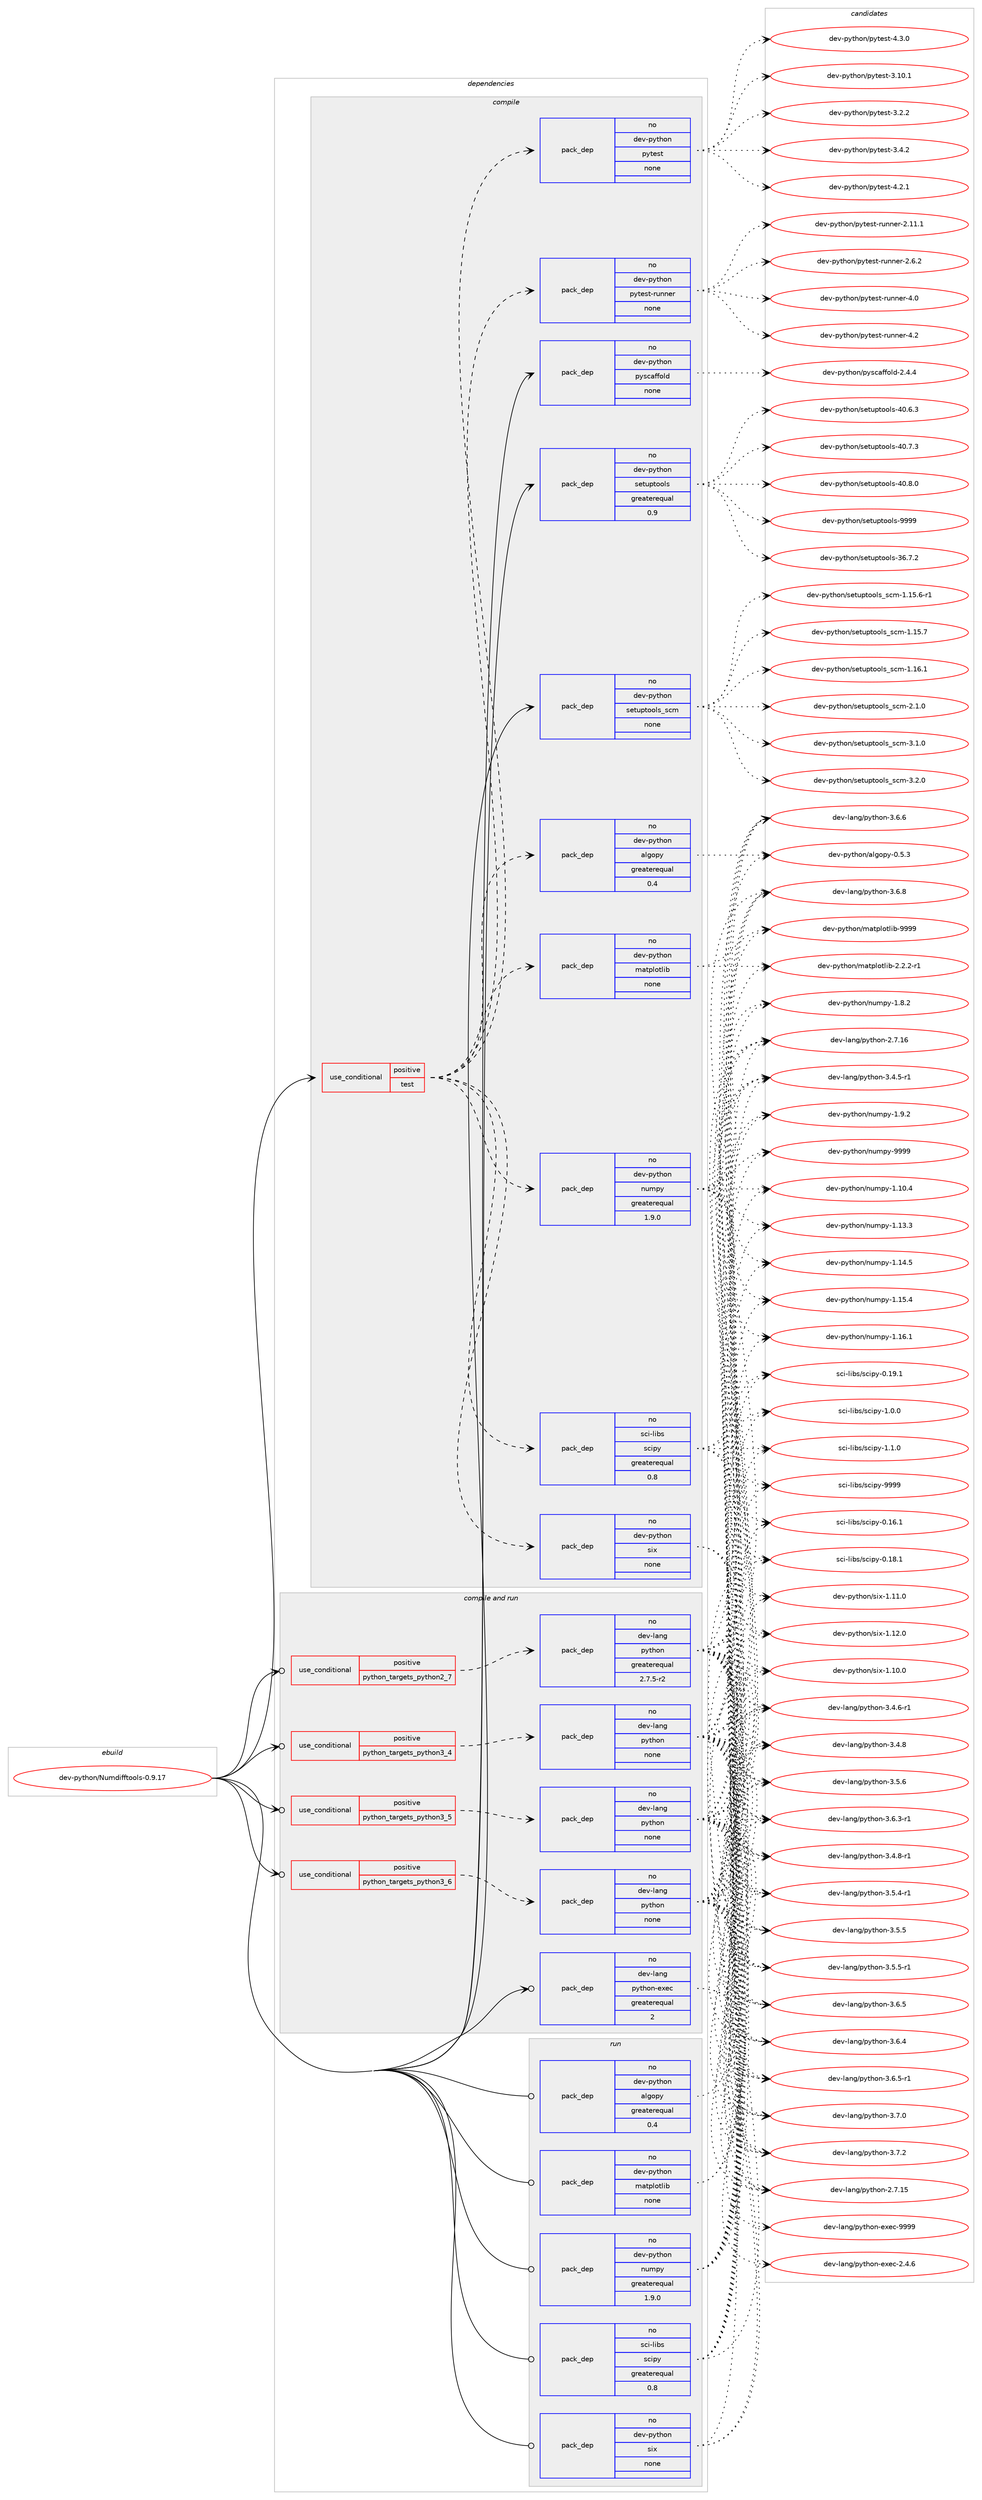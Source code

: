 digraph prolog {

# *************
# Graph options
# *************

newrank=true;
concentrate=true;
compound=true;
graph [rankdir=LR,fontname=Helvetica,fontsize=10,ranksep=1.5];#, ranksep=2.5, nodesep=0.2];
edge  [arrowhead=vee];
node  [fontname=Helvetica,fontsize=10];

# **********
# The ebuild
# **********

subgraph cluster_leftcol {
color=gray;
rank=same;
label=<<i>ebuild</i>>;
id [label="dev-python/Numdifftools-0.9.17", color=red, width=4, href="../dev-python/Numdifftools-0.9.17.svg"];
}

# ****************
# The dependencies
# ****************

subgraph cluster_midcol {
color=gray;
label=<<i>dependencies</i>>;
subgraph cluster_compile {
fillcolor="#eeeeee";
style=filled;
label=<<i>compile</i>>;
subgraph cond370351 {
dependency1396986 [label=<<TABLE BORDER="0" CELLBORDER="1" CELLSPACING="0" CELLPADDING="4"><TR><TD ROWSPAN="3" CELLPADDING="10">use_conditional</TD></TR><TR><TD>positive</TD></TR><TR><TD>test</TD></TR></TABLE>>, shape=none, color=red];
subgraph pack1003411 {
dependency1396987 [label=<<TABLE BORDER="0" CELLBORDER="1" CELLSPACING="0" CELLPADDING="4" WIDTH="220"><TR><TD ROWSPAN="6" CELLPADDING="30">pack_dep</TD></TR><TR><TD WIDTH="110">no</TD></TR><TR><TD>dev-python</TD></TR><TR><TD>algopy</TD></TR><TR><TD>greaterequal</TD></TR><TR><TD>0.4</TD></TR></TABLE>>, shape=none, color=blue];
}
dependency1396986:e -> dependency1396987:w [weight=20,style="dashed",arrowhead="vee"];
subgraph pack1003412 {
dependency1396988 [label=<<TABLE BORDER="0" CELLBORDER="1" CELLSPACING="0" CELLPADDING="4" WIDTH="220"><TR><TD ROWSPAN="6" CELLPADDING="30">pack_dep</TD></TR><TR><TD WIDTH="110">no</TD></TR><TR><TD>dev-python</TD></TR><TR><TD>matplotlib</TD></TR><TR><TD>none</TD></TR><TR><TD></TD></TR></TABLE>>, shape=none, color=blue];
}
dependency1396986:e -> dependency1396988:w [weight=20,style="dashed",arrowhead="vee"];
subgraph pack1003413 {
dependency1396989 [label=<<TABLE BORDER="0" CELLBORDER="1" CELLSPACING="0" CELLPADDING="4" WIDTH="220"><TR><TD ROWSPAN="6" CELLPADDING="30">pack_dep</TD></TR><TR><TD WIDTH="110">no</TD></TR><TR><TD>dev-python</TD></TR><TR><TD>numpy</TD></TR><TR><TD>greaterequal</TD></TR><TR><TD>1.9.0</TD></TR></TABLE>>, shape=none, color=blue];
}
dependency1396986:e -> dependency1396989:w [weight=20,style="dashed",arrowhead="vee"];
subgraph pack1003414 {
dependency1396990 [label=<<TABLE BORDER="0" CELLBORDER="1" CELLSPACING="0" CELLPADDING="4" WIDTH="220"><TR><TD ROWSPAN="6" CELLPADDING="30">pack_dep</TD></TR><TR><TD WIDTH="110">no</TD></TR><TR><TD>dev-python</TD></TR><TR><TD>six</TD></TR><TR><TD>none</TD></TR><TR><TD></TD></TR></TABLE>>, shape=none, color=blue];
}
dependency1396986:e -> dependency1396990:w [weight=20,style="dashed",arrowhead="vee"];
subgraph pack1003415 {
dependency1396991 [label=<<TABLE BORDER="0" CELLBORDER="1" CELLSPACING="0" CELLPADDING="4" WIDTH="220"><TR><TD ROWSPAN="6" CELLPADDING="30">pack_dep</TD></TR><TR><TD WIDTH="110">no</TD></TR><TR><TD>sci-libs</TD></TR><TR><TD>scipy</TD></TR><TR><TD>greaterequal</TD></TR><TR><TD>0.8</TD></TR></TABLE>>, shape=none, color=blue];
}
dependency1396986:e -> dependency1396991:w [weight=20,style="dashed",arrowhead="vee"];
subgraph pack1003416 {
dependency1396992 [label=<<TABLE BORDER="0" CELLBORDER="1" CELLSPACING="0" CELLPADDING="4" WIDTH="220"><TR><TD ROWSPAN="6" CELLPADDING="30">pack_dep</TD></TR><TR><TD WIDTH="110">no</TD></TR><TR><TD>dev-python</TD></TR><TR><TD>pytest</TD></TR><TR><TD>none</TD></TR><TR><TD></TD></TR></TABLE>>, shape=none, color=blue];
}
dependency1396986:e -> dependency1396992:w [weight=20,style="dashed",arrowhead="vee"];
subgraph pack1003417 {
dependency1396993 [label=<<TABLE BORDER="0" CELLBORDER="1" CELLSPACING="0" CELLPADDING="4" WIDTH="220"><TR><TD ROWSPAN="6" CELLPADDING="30">pack_dep</TD></TR><TR><TD WIDTH="110">no</TD></TR><TR><TD>dev-python</TD></TR><TR><TD>pytest-runner</TD></TR><TR><TD>none</TD></TR><TR><TD></TD></TR></TABLE>>, shape=none, color=blue];
}
dependency1396986:e -> dependency1396993:w [weight=20,style="dashed",arrowhead="vee"];
}
id:e -> dependency1396986:w [weight=20,style="solid",arrowhead="vee"];
subgraph pack1003418 {
dependency1396994 [label=<<TABLE BORDER="0" CELLBORDER="1" CELLSPACING="0" CELLPADDING="4" WIDTH="220"><TR><TD ROWSPAN="6" CELLPADDING="30">pack_dep</TD></TR><TR><TD WIDTH="110">no</TD></TR><TR><TD>dev-python</TD></TR><TR><TD>pyscaffold</TD></TR><TR><TD>none</TD></TR><TR><TD></TD></TR></TABLE>>, shape=none, color=blue];
}
id:e -> dependency1396994:w [weight=20,style="solid",arrowhead="vee"];
subgraph pack1003419 {
dependency1396995 [label=<<TABLE BORDER="0" CELLBORDER="1" CELLSPACING="0" CELLPADDING="4" WIDTH="220"><TR><TD ROWSPAN="6" CELLPADDING="30">pack_dep</TD></TR><TR><TD WIDTH="110">no</TD></TR><TR><TD>dev-python</TD></TR><TR><TD>setuptools</TD></TR><TR><TD>greaterequal</TD></TR><TR><TD>0.9</TD></TR></TABLE>>, shape=none, color=blue];
}
id:e -> dependency1396995:w [weight=20,style="solid",arrowhead="vee"];
subgraph pack1003420 {
dependency1396996 [label=<<TABLE BORDER="0" CELLBORDER="1" CELLSPACING="0" CELLPADDING="4" WIDTH="220"><TR><TD ROWSPAN="6" CELLPADDING="30">pack_dep</TD></TR><TR><TD WIDTH="110">no</TD></TR><TR><TD>dev-python</TD></TR><TR><TD>setuptools_scm</TD></TR><TR><TD>none</TD></TR><TR><TD></TD></TR></TABLE>>, shape=none, color=blue];
}
id:e -> dependency1396996:w [weight=20,style="solid",arrowhead="vee"];
}
subgraph cluster_compileandrun {
fillcolor="#eeeeee";
style=filled;
label=<<i>compile and run</i>>;
subgraph cond370352 {
dependency1396997 [label=<<TABLE BORDER="0" CELLBORDER="1" CELLSPACING="0" CELLPADDING="4"><TR><TD ROWSPAN="3" CELLPADDING="10">use_conditional</TD></TR><TR><TD>positive</TD></TR><TR><TD>python_targets_python2_7</TD></TR></TABLE>>, shape=none, color=red];
subgraph pack1003421 {
dependency1396998 [label=<<TABLE BORDER="0" CELLBORDER="1" CELLSPACING="0" CELLPADDING="4" WIDTH="220"><TR><TD ROWSPAN="6" CELLPADDING="30">pack_dep</TD></TR><TR><TD WIDTH="110">no</TD></TR><TR><TD>dev-lang</TD></TR><TR><TD>python</TD></TR><TR><TD>greaterequal</TD></TR><TR><TD>2.7.5-r2</TD></TR></TABLE>>, shape=none, color=blue];
}
dependency1396997:e -> dependency1396998:w [weight=20,style="dashed",arrowhead="vee"];
}
id:e -> dependency1396997:w [weight=20,style="solid",arrowhead="odotvee"];
subgraph cond370353 {
dependency1396999 [label=<<TABLE BORDER="0" CELLBORDER="1" CELLSPACING="0" CELLPADDING="4"><TR><TD ROWSPAN="3" CELLPADDING="10">use_conditional</TD></TR><TR><TD>positive</TD></TR><TR><TD>python_targets_python3_4</TD></TR></TABLE>>, shape=none, color=red];
subgraph pack1003422 {
dependency1397000 [label=<<TABLE BORDER="0" CELLBORDER="1" CELLSPACING="0" CELLPADDING="4" WIDTH="220"><TR><TD ROWSPAN="6" CELLPADDING="30">pack_dep</TD></TR><TR><TD WIDTH="110">no</TD></TR><TR><TD>dev-lang</TD></TR><TR><TD>python</TD></TR><TR><TD>none</TD></TR><TR><TD></TD></TR></TABLE>>, shape=none, color=blue];
}
dependency1396999:e -> dependency1397000:w [weight=20,style="dashed",arrowhead="vee"];
}
id:e -> dependency1396999:w [weight=20,style="solid",arrowhead="odotvee"];
subgraph cond370354 {
dependency1397001 [label=<<TABLE BORDER="0" CELLBORDER="1" CELLSPACING="0" CELLPADDING="4"><TR><TD ROWSPAN="3" CELLPADDING="10">use_conditional</TD></TR><TR><TD>positive</TD></TR><TR><TD>python_targets_python3_5</TD></TR></TABLE>>, shape=none, color=red];
subgraph pack1003423 {
dependency1397002 [label=<<TABLE BORDER="0" CELLBORDER="1" CELLSPACING="0" CELLPADDING="4" WIDTH="220"><TR><TD ROWSPAN="6" CELLPADDING="30">pack_dep</TD></TR><TR><TD WIDTH="110">no</TD></TR><TR><TD>dev-lang</TD></TR><TR><TD>python</TD></TR><TR><TD>none</TD></TR><TR><TD></TD></TR></TABLE>>, shape=none, color=blue];
}
dependency1397001:e -> dependency1397002:w [weight=20,style="dashed",arrowhead="vee"];
}
id:e -> dependency1397001:w [weight=20,style="solid",arrowhead="odotvee"];
subgraph cond370355 {
dependency1397003 [label=<<TABLE BORDER="0" CELLBORDER="1" CELLSPACING="0" CELLPADDING="4"><TR><TD ROWSPAN="3" CELLPADDING="10">use_conditional</TD></TR><TR><TD>positive</TD></TR><TR><TD>python_targets_python3_6</TD></TR></TABLE>>, shape=none, color=red];
subgraph pack1003424 {
dependency1397004 [label=<<TABLE BORDER="0" CELLBORDER="1" CELLSPACING="0" CELLPADDING="4" WIDTH="220"><TR><TD ROWSPAN="6" CELLPADDING="30">pack_dep</TD></TR><TR><TD WIDTH="110">no</TD></TR><TR><TD>dev-lang</TD></TR><TR><TD>python</TD></TR><TR><TD>none</TD></TR><TR><TD></TD></TR></TABLE>>, shape=none, color=blue];
}
dependency1397003:e -> dependency1397004:w [weight=20,style="dashed",arrowhead="vee"];
}
id:e -> dependency1397003:w [weight=20,style="solid",arrowhead="odotvee"];
subgraph pack1003425 {
dependency1397005 [label=<<TABLE BORDER="0" CELLBORDER="1" CELLSPACING="0" CELLPADDING="4" WIDTH="220"><TR><TD ROWSPAN="6" CELLPADDING="30">pack_dep</TD></TR><TR><TD WIDTH="110">no</TD></TR><TR><TD>dev-lang</TD></TR><TR><TD>python-exec</TD></TR><TR><TD>greaterequal</TD></TR><TR><TD>2</TD></TR></TABLE>>, shape=none, color=blue];
}
id:e -> dependency1397005:w [weight=20,style="solid",arrowhead="odotvee"];
}
subgraph cluster_run {
fillcolor="#eeeeee";
style=filled;
label=<<i>run</i>>;
subgraph pack1003426 {
dependency1397006 [label=<<TABLE BORDER="0" CELLBORDER="1" CELLSPACING="0" CELLPADDING="4" WIDTH="220"><TR><TD ROWSPAN="6" CELLPADDING="30">pack_dep</TD></TR><TR><TD WIDTH="110">no</TD></TR><TR><TD>dev-python</TD></TR><TR><TD>algopy</TD></TR><TR><TD>greaterequal</TD></TR><TR><TD>0.4</TD></TR></TABLE>>, shape=none, color=blue];
}
id:e -> dependency1397006:w [weight=20,style="solid",arrowhead="odot"];
subgraph pack1003427 {
dependency1397007 [label=<<TABLE BORDER="0" CELLBORDER="1" CELLSPACING="0" CELLPADDING="4" WIDTH="220"><TR><TD ROWSPAN="6" CELLPADDING="30">pack_dep</TD></TR><TR><TD WIDTH="110">no</TD></TR><TR><TD>dev-python</TD></TR><TR><TD>matplotlib</TD></TR><TR><TD>none</TD></TR><TR><TD></TD></TR></TABLE>>, shape=none, color=blue];
}
id:e -> dependency1397007:w [weight=20,style="solid",arrowhead="odot"];
subgraph pack1003428 {
dependency1397008 [label=<<TABLE BORDER="0" CELLBORDER="1" CELLSPACING="0" CELLPADDING="4" WIDTH="220"><TR><TD ROWSPAN="6" CELLPADDING="30">pack_dep</TD></TR><TR><TD WIDTH="110">no</TD></TR><TR><TD>dev-python</TD></TR><TR><TD>numpy</TD></TR><TR><TD>greaterequal</TD></TR><TR><TD>1.9.0</TD></TR></TABLE>>, shape=none, color=blue];
}
id:e -> dependency1397008:w [weight=20,style="solid",arrowhead="odot"];
subgraph pack1003429 {
dependency1397009 [label=<<TABLE BORDER="0" CELLBORDER="1" CELLSPACING="0" CELLPADDING="4" WIDTH="220"><TR><TD ROWSPAN="6" CELLPADDING="30">pack_dep</TD></TR><TR><TD WIDTH="110">no</TD></TR><TR><TD>dev-python</TD></TR><TR><TD>six</TD></TR><TR><TD>none</TD></TR><TR><TD></TD></TR></TABLE>>, shape=none, color=blue];
}
id:e -> dependency1397009:w [weight=20,style="solid",arrowhead="odot"];
subgraph pack1003430 {
dependency1397010 [label=<<TABLE BORDER="0" CELLBORDER="1" CELLSPACING="0" CELLPADDING="4" WIDTH="220"><TR><TD ROWSPAN="6" CELLPADDING="30">pack_dep</TD></TR><TR><TD WIDTH="110">no</TD></TR><TR><TD>sci-libs</TD></TR><TR><TD>scipy</TD></TR><TR><TD>greaterequal</TD></TR><TR><TD>0.8</TD></TR></TABLE>>, shape=none, color=blue];
}
id:e -> dependency1397010:w [weight=20,style="solid",arrowhead="odot"];
}
}

# **************
# The candidates
# **************

subgraph cluster_choices {
rank=same;
color=gray;
label=<<i>candidates</i>>;

subgraph choice1003411 {
color=black;
nodesep=1;
choice100101118451121211161041111104797108103111112121454846534651 [label="dev-python/algopy-0.5.3", color=red, width=4,href="../dev-python/algopy-0.5.3.svg"];
dependency1396987:e -> choice100101118451121211161041111104797108103111112121454846534651:w [style=dotted,weight="100"];
}
subgraph choice1003412 {
color=black;
nodesep=1;
choice100101118451121211161041111104710997116112108111116108105984550465046504511449 [label="dev-python/matplotlib-2.2.2-r1", color=red, width=4,href="../dev-python/matplotlib-2.2.2-r1.svg"];
choice100101118451121211161041111104710997116112108111116108105984557575757 [label="dev-python/matplotlib-9999", color=red, width=4,href="../dev-python/matplotlib-9999.svg"];
dependency1396988:e -> choice100101118451121211161041111104710997116112108111116108105984550465046504511449:w [style=dotted,weight="100"];
dependency1396988:e -> choice100101118451121211161041111104710997116112108111116108105984557575757:w [style=dotted,weight="100"];
}
subgraph choice1003413 {
color=black;
nodesep=1;
choice100101118451121211161041111104711011710911212145494649484652 [label="dev-python/numpy-1.10.4", color=red, width=4,href="../dev-python/numpy-1.10.4.svg"];
choice100101118451121211161041111104711011710911212145494649514651 [label="dev-python/numpy-1.13.3", color=red, width=4,href="../dev-python/numpy-1.13.3.svg"];
choice100101118451121211161041111104711011710911212145494649524653 [label="dev-python/numpy-1.14.5", color=red, width=4,href="../dev-python/numpy-1.14.5.svg"];
choice100101118451121211161041111104711011710911212145494649534652 [label="dev-python/numpy-1.15.4", color=red, width=4,href="../dev-python/numpy-1.15.4.svg"];
choice100101118451121211161041111104711011710911212145494649544649 [label="dev-python/numpy-1.16.1", color=red, width=4,href="../dev-python/numpy-1.16.1.svg"];
choice1001011184511212111610411111047110117109112121454946564650 [label="dev-python/numpy-1.8.2", color=red, width=4,href="../dev-python/numpy-1.8.2.svg"];
choice1001011184511212111610411111047110117109112121454946574650 [label="dev-python/numpy-1.9.2", color=red, width=4,href="../dev-python/numpy-1.9.2.svg"];
choice10010111845112121116104111110471101171091121214557575757 [label="dev-python/numpy-9999", color=red, width=4,href="../dev-python/numpy-9999.svg"];
dependency1396989:e -> choice100101118451121211161041111104711011710911212145494649484652:w [style=dotted,weight="100"];
dependency1396989:e -> choice100101118451121211161041111104711011710911212145494649514651:w [style=dotted,weight="100"];
dependency1396989:e -> choice100101118451121211161041111104711011710911212145494649524653:w [style=dotted,weight="100"];
dependency1396989:e -> choice100101118451121211161041111104711011710911212145494649534652:w [style=dotted,weight="100"];
dependency1396989:e -> choice100101118451121211161041111104711011710911212145494649544649:w [style=dotted,weight="100"];
dependency1396989:e -> choice1001011184511212111610411111047110117109112121454946564650:w [style=dotted,weight="100"];
dependency1396989:e -> choice1001011184511212111610411111047110117109112121454946574650:w [style=dotted,weight="100"];
dependency1396989:e -> choice10010111845112121116104111110471101171091121214557575757:w [style=dotted,weight="100"];
}
subgraph choice1003414 {
color=black;
nodesep=1;
choice100101118451121211161041111104711510512045494649484648 [label="dev-python/six-1.10.0", color=red, width=4,href="../dev-python/six-1.10.0.svg"];
choice100101118451121211161041111104711510512045494649494648 [label="dev-python/six-1.11.0", color=red, width=4,href="../dev-python/six-1.11.0.svg"];
choice100101118451121211161041111104711510512045494649504648 [label="dev-python/six-1.12.0", color=red, width=4,href="../dev-python/six-1.12.0.svg"];
dependency1396990:e -> choice100101118451121211161041111104711510512045494649484648:w [style=dotted,weight="100"];
dependency1396990:e -> choice100101118451121211161041111104711510512045494649494648:w [style=dotted,weight="100"];
dependency1396990:e -> choice100101118451121211161041111104711510512045494649504648:w [style=dotted,weight="100"];
}
subgraph choice1003415 {
color=black;
nodesep=1;
choice115991054510810598115471159910511212145484649544649 [label="sci-libs/scipy-0.16.1", color=red, width=4,href="../sci-libs/scipy-0.16.1.svg"];
choice115991054510810598115471159910511212145484649564649 [label="sci-libs/scipy-0.18.1", color=red, width=4,href="../sci-libs/scipy-0.18.1.svg"];
choice115991054510810598115471159910511212145484649574649 [label="sci-libs/scipy-0.19.1", color=red, width=4,href="../sci-libs/scipy-0.19.1.svg"];
choice1159910545108105981154711599105112121454946484648 [label="sci-libs/scipy-1.0.0", color=red, width=4,href="../sci-libs/scipy-1.0.0.svg"];
choice1159910545108105981154711599105112121454946494648 [label="sci-libs/scipy-1.1.0", color=red, width=4,href="../sci-libs/scipy-1.1.0.svg"];
choice11599105451081059811547115991051121214557575757 [label="sci-libs/scipy-9999", color=red, width=4,href="../sci-libs/scipy-9999.svg"];
dependency1396991:e -> choice115991054510810598115471159910511212145484649544649:w [style=dotted,weight="100"];
dependency1396991:e -> choice115991054510810598115471159910511212145484649564649:w [style=dotted,weight="100"];
dependency1396991:e -> choice115991054510810598115471159910511212145484649574649:w [style=dotted,weight="100"];
dependency1396991:e -> choice1159910545108105981154711599105112121454946484648:w [style=dotted,weight="100"];
dependency1396991:e -> choice1159910545108105981154711599105112121454946494648:w [style=dotted,weight="100"];
dependency1396991:e -> choice11599105451081059811547115991051121214557575757:w [style=dotted,weight="100"];
}
subgraph choice1003416 {
color=black;
nodesep=1;
choice100101118451121211161041111104711212111610111511645514649484649 [label="dev-python/pytest-3.10.1", color=red, width=4,href="../dev-python/pytest-3.10.1.svg"];
choice1001011184511212111610411111047112121116101115116455146504650 [label="dev-python/pytest-3.2.2", color=red, width=4,href="../dev-python/pytest-3.2.2.svg"];
choice1001011184511212111610411111047112121116101115116455146524650 [label="dev-python/pytest-3.4.2", color=red, width=4,href="../dev-python/pytest-3.4.2.svg"];
choice1001011184511212111610411111047112121116101115116455246504649 [label="dev-python/pytest-4.2.1", color=red, width=4,href="../dev-python/pytest-4.2.1.svg"];
choice1001011184511212111610411111047112121116101115116455246514648 [label="dev-python/pytest-4.3.0", color=red, width=4,href="../dev-python/pytest-4.3.0.svg"];
dependency1396992:e -> choice100101118451121211161041111104711212111610111511645514649484649:w [style=dotted,weight="100"];
dependency1396992:e -> choice1001011184511212111610411111047112121116101115116455146504650:w [style=dotted,weight="100"];
dependency1396992:e -> choice1001011184511212111610411111047112121116101115116455146524650:w [style=dotted,weight="100"];
dependency1396992:e -> choice1001011184511212111610411111047112121116101115116455246504649:w [style=dotted,weight="100"];
dependency1396992:e -> choice1001011184511212111610411111047112121116101115116455246514648:w [style=dotted,weight="100"];
}
subgraph choice1003417 {
color=black;
nodesep=1;
choice10010111845112121116104111110471121211161011151164511411711011010111445504649494649 [label="dev-python/pytest-runner-2.11.1", color=red, width=4,href="../dev-python/pytest-runner-2.11.1.svg"];
choice100101118451121211161041111104711212111610111511645114117110110101114455046544650 [label="dev-python/pytest-runner-2.6.2", color=red, width=4,href="../dev-python/pytest-runner-2.6.2.svg"];
choice10010111845112121116104111110471121211161011151164511411711011010111445524648 [label="dev-python/pytest-runner-4.0", color=red, width=4,href="../dev-python/pytest-runner-4.0.svg"];
choice10010111845112121116104111110471121211161011151164511411711011010111445524650 [label="dev-python/pytest-runner-4.2", color=red, width=4,href="../dev-python/pytest-runner-4.2.svg"];
dependency1396993:e -> choice10010111845112121116104111110471121211161011151164511411711011010111445504649494649:w [style=dotted,weight="100"];
dependency1396993:e -> choice100101118451121211161041111104711212111610111511645114117110110101114455046544650:w [style=dotted,weight="100"];
dependency1396993:e -> choice10010111845112121116104111110471121211161011151164511411711011010111445524648:w [style=dotted,weight="100"];
dependency1396993:e -> choice10010111845112121116104111110471121211161011151164511411711011010111445524650:w [style=dotted,weight="100"];
}
subgraph choice1003418 {
color=black;
nodesep=1;
choice10010111845112121116104111110471121211159997102102111108100455046524652 [label="dev-python/pyscaffold-2.4.4", color=red, width=4,href="../dev-python/pyscaffold-2.4.4.svg"];
dependency1396994:e -> choice10010111845112121116104111110471121211159997102102111108100455046524652:w [style=dotted,weight="100"];
}
subgraph choice1003419 {
color=black;
nodesep=1;
choice100101118451121211161041111104711510111611711211611111110811545515446554650 [label="dev-python/setuptools-36.7.2", color=red, width=4,href="../dev-python/setuptools-36.7.2.svg"];
choice100101118451121211161041111104711510111611711211611111110811545524846544651 [label="dev-python/setuptools-40.6.3", color=red, width=4,href="../dev-python/setuptools-40.6.3.svg"];
choice100101118451121211161041111104711510111611711211611111110811545524846554651 [label="dev-python/setuptools-40.7.3", color=red, width=4,href="../dev-python/setuptools-40.7.3.svg"];
choice100101118451121211161041111104711510111611711211611111110811545524846564648 [label="dev-python/setuptools-40.8.0", color=red, width=4,href="../dev-python/setuptools-40.8.0.svg"];
choice10010111845112121116104111110471151011161171121161111111081154557575757 [label="dev-python/setuptools-9999", color=red, width=4,href="../dev-python/setuptools-9999.svg"];
dependency1396995:e -> choice100101118451121211161041111104711510111611711211611111110811545515446554650:w [style=dotted,weight="100"];
dependency1396995:e -> choice100101118451121211161041111104711510111611711211611111110811545524846544651:w [style=dotted,weight="100"];
dependency1396995:e -> choice100101118451121211161041111104711510111611711211611111110811545524846554651:w [style=dotted,weight="100"];
dependency1396995:e -> choice100101118451121211161041111104711510111611711211611111110811545524846564648:w [style=dotted,weight="100"];
dependency1396995:e -> choice10010111845112121116104111110471151011161171121161111111081154557575757:w [style=dotted,weight="100"];
}
subgraph choice1003420 {
color=black;
nodesep=1;
choice10010111845112121116104111110471151011161171121161111111081159511599109454946495346544511449 [label="dev-python/setuptools_scm-1.15.6-r1", color=red, width=4,href="../dev-python/setuptools_scm-1.15.6-r1.svg"];
choice1001011184511212111610411111047115101116117112116111111108115951159910945494649534655 [label="dev-python/setuptools_scm-1.15.7", color=red, width=4,href="../dev-python/setuptools_scm-1.15.7.svg"];
choice1001011184511212111610411111047115101116117112116111111108115951159910945494649544649 [label="dev-python/setuptools_scm-1.16.1", color=red, width=4,href="../dev-python/setuptools_scm-1.16.1.svg"];
choice10010111845112121116104111110471151011161171121161111111081159511599109455046494648 [label="dev-python/setuptools_scm-2.1.0", color=red, width=4,href="../dev-python/setuptools_scm-2.1.0.svg"];
choice10010111845112121116104111110471151011161171121161111111081159511599109455146494648 [label="dev-python/setuptools_scm-3.1.0", color=red, width=4,href="../dev-python/setuptools_scm-3.1.0.svg"];
choice10010111845112121116104111110471151011161171121161111111081159511599109455146504648 [label="dev-python/setuptools_scm-3.2.0", color=red, width=4,href="../dev-python/setuptools_scm-3.2.0.svg"];
dependency1396996:e -> choice10010111845112121116104111110471151011161171121161111111081159511599109454946495346544511449:w [style=dotted,weight="100"];
dependency1396996:e -> choice1001011184511212111610411111047115101116117112116111111108115951159910945494649534655:w [style=dotted,weight="100"];
dependency1396996:e -> choice1001011184511212111610411111047115101116117112116111111108115951159910945494649544649:w [style=dotted,weight="100"];
dependency1396996:e -> choice10010111845112121116104111110471151011161171121161111111081159511599109455046494648:w [style=dotted,weight="100"];
dependency1396996:e -> choice10010111845112121116104111110471151011161171121161111111081159511599109455146494648:w [style=dotted,weight="100"];
dependency1396996:e -> choice10010111845112121116104111110471151011161171121161111111081159511599109455146504648:w [style=dotted,weight="100"];
}
subgraph choice1003421 {
color=black;
nodesep=1;
choice10010111845108971101034711212111610411111045504655464953 [label="dev-lang/python-2.7.15", color=red, width=4,href="../dev-lang/python-2.7.15.svg"];
choice10010111845108971101034711212111610411111045504655464954 [label="dev-lang/python-2.7.16", color=red, width=4,href="../dev-lang/python-2.7.16.svg"];
choice1001011184510897110103471121211161041111104551465246534511449 [label="dev-lang/python-3.4.5-r1", color=red, width=4,href="../dev-lang/python-3.4.5-r1.svg"];
choice1001011184510897110103471121211161041111104551465246544511449 [label="dev-lang/python-3.4.6-r1", color=red, width=4,href="../dev-lang/python-3.4.6-r1.svg"];
choice100101118451089711010347112121116104111110455146524656 [label="dev-lang/python-3.4.8", color=red, width=4,href="../dev-lang/python-3.4.8.svg"];
choice1001011184510897110103471121211161041111104551465246564511449 [label="dev-lang/python-3.4.8-r1", color=red, width=4,href="../dev-lang/python-3.4.8-r1.svg"];
choice1001011184510897110103471121211161041111104551465346524511449 [label="dev-lang/python-3.5.4-r1", color=red, width=4,href="../dev-lang/python-3.5.4-r1.svg"];
choice100101118451089711010347112121116104111110455146534653 [label="dev-lang/python-3.5.5", color=red, width=4,href="../dev-lang/python-3.5.5.svg"];
choice1001011184510897110103471121211161041111104551465346534511449 [label="dev-lang/python-3.5.5-r1", color=red, width=4,href="../dev-lang/python-3.5.5-r1.svg"];
choice100101118451089711010347112121116104111110455146534654 [label="dev-lang/python-3.5.6", color=red, width=4,href="../dev-lang/python-3.5.6.svg"];
choice1001011184510897110103471121211161041111104551465446514511449 [label="dev-lang/python-3.6.3-r1", color=red, width=4,href="../dev-lang/python-3.6.3-r1.svg"];
choice100101118451089711010347112121116104111110455146544652 [label="dev-lang/python-3.6.4", color=red, width=4,href="../dev-lang/python-3.6.4.svg"];
choice100101118451089711010347112121116104111110455146544653 [label="dev-lang/python-3.6.5", color=red, width=4,href="../dev-lang/python-3.6.5.svg"];
choice1001011184510897110103471121211161041111104551465446534511449 [label="dev-lang/python-3.6.5-r1", color=red, width=4,href="../dev-lang/python-3.6.5-r1.svg"];
choice100101118451089711010347112121116104111110455146544654 [label="dev-lang/python-3.6.6", color=red, width=4,href="../dev-lang/python-3.6.6.svg"];
choice100101118451089711010347112121116104111110455146544656 [label="dev-lang/python-3.6.8", color=red, width=4,href="../dev-lang/python-3.6.8.svg"];
choice100101118451089711010347112121116104111110455146554648 [label="dev-lang/python-3.7.0", color=red, width=4,href="../dev-lang/python-3.7.0.svg"];
choice100101118451089711010347112121116104111110455146554650 [label="dev-lang/python-3.7.2", color=red, width=4,href="../dev-lang/python-3.7.2.svg"];
dependency1396998:e -> choice10010111845108971101034711212111610411111045504655464953:w [style=dotted,weight="100"];
dependency1396998:e -> choice10010111845108971101034711212111610411111045504655464954:w [style=dotted,weight="100"];
dependency1396998:e -> choice1001011184510897110103471121211161041111104551465246534511449:w [style=dotted,weight="100"];
dependency1396998:e -> choice1001011184510897110103471121211161041111104551465246544511449:w [style=dotted,weight="100"];
dependency1396998:e -> choice100101118451089711010347112121116104111110455146524656:w [style=dotted,weight="100"];
dependency1396998:e -> choice1001011184510897110103471121211161041111104551465246564511449:w [style=dotted,weight="100"];
dependency1396998:e -> choice1001011184510897110103471121211161041111104551465346524511449:w [style=dotted,weight="100"];
dependency1396998:e -> choice100101118451089711010347112121116104111110455146534653:w [style=dotted,weight="100"];
dependency1396998:e -> choice1001011184510897110103471121211161041111104551465346534511449:w [style=dotted,weight="100"];
dependency1396998:e -> choice100101118451089711010347112121116104111110455146534654:w [style=dotted,weight="100"];
dependency1396998:e -> choice1001011184510897110103471121211161041111104551465446514511449:w [style=dotted,weight="100"];
dependency1396998:e -> choice100101118451089711010347112121116104111110455146544652:w [style=dotted,weight="100"];
dependency1396998:e -> choice100101118451089711010347112121116104111110455146544653:w [style=dotted,weight="100"];
dependency1396998:e -> choice1001011184510897110103471121211161041111104551465446534511449:w [style=dotted,weight="100"];
dependency1396998:e -> choice100101118451089711010347112121116104111110455146544654:w [style=dotted,weight="100"];
dependency1396998:e -> choice100101118451089711010347112121116104111110455146544656:w [style=dotted,weight="100"];
dependency1396998:e -> choice100101118451089711010347112121116104111110455146554648:w [style=dotted,weight="100"];
dependency1396998:e -> choice100101118451089711010347112121116104111110455146554650:w [style=dotted,weight="100"];
}
subgraph choice1003422 {
color=black;
nodesep=1;
choice10010111845108971101034711212111610411111045504655464953 [label="dev-lang/python-2.7.15", color=red, width=4,href="../dev-lang/python-2.7.15.svg"];
choice10010111845108971101034711212111610411111045504655464954 [label="dev-lang/python-2.7.16", color=red, width=4,href="../dev-lang/python-2.7.16.svg"];
choice1001011184510897110103471121211161041111104551465246534511449 [label="dev-lang/python-3.4.5-r1", color=red, width=4,href="../dev-lang/python-3.4.5-r1.svg"];
choice1001011184510897110103471121211161041111104551465246544511449 [label="dev-lang/python-3.4.6-r1", color=red, width=4,href="../dev-lang/python-3.4.6-r1.svg"];
choice100101118451089711010347112121116104111110455146524656 [label="dev-lang/python-3.4.8", color=red, width=4,href="../dev-lang/python-3.4.8.svg"];
choice1001011184510897110103471121211161041111104551465246564511449 [label="dev-lang/python-3.4.8-r1", color=red, width=4,href="../dev-lang/python-3.4.8-r1.svg"];
choice1001011184510897110103471121211161041111104551465346524511449 [label="dev-lang/python-3.5.4-r1", color=red, width=4,href="../dev-lang/python-3.5.4-r1.svg"];
choice100101118451089711010347112121116104111110455146534653 [label="dev-lang/python-3.5.5", color=red, width=4,href="../dev-lang/python-3.5.5.svg"];
choice1001011184510897110103471121211161041111104551465346534511449 [label="dev-lang/python-3.5.5-r1", color=red, width=4,href="../dev-lang/python-3.5.5-r1.svg"];
choice100101118451089711010347112121116104111110455146534654 [label="dev-lang/python-3.5.6", color=red, width=4,href="../dev-lang/python-3.5.6.svg"];
choice1001011184510897110103471121211161041111104551465446514511449 [label="dev-lang/python-3.6.3-r1", color=red, width=4,href="../dev-lang/python-3.6.3-r1.svg"];
choice100101118451089711010347112121116104111110455146544652 [label="dev-lang/python-3.6.4", color=red, width=4,href="../dev-lang/python-3.6.4.svg"];
choice100101118451089711010347112121116104111110455146544653 [label="dev-lang/python-3.6.5", color=red, width=4,href="../dev-lang/python-3.6.5.svg"];
choice1001011184510897110103471121211161041111104551465446534511449 [label="dev-lang/python-3.6.5-r1", color=red, width=4,href="../dev-lang/python-3.6.5-r1.svg"];
choice100101118451089711010347112121116104111110455146544654 [label="dev-lang/python-3.6.6", color=red, width=4,href="../dev-lang/python-3.6.6.svg"];
choice100101118451089711010347112121116104111110455146544656 [label="dev-lang/python-3.6.8", color=red, width=4,href="../dev-lang/python-3.6.8.svg"];
choice100101118451089711010347112121116104111110455146554648 [label="dev-lang/python-3.7.0", color=red, width=4,href="../dev-lang/python-3.7.0.svg"];
choice100101118451089711010347112121116104111110455146554650 [label="dev-lang/python-3.7.2", color=red, width=4,href="../dev-lang/python-3.7.2.svg"];
dependency1397000:e -> choice10010111845108971101034711212111610411111045504655464953:w [style=dotted,weight="100"];
dependency1397000:e -> choice10010111845108971101034711212111610411111045504655464954:w [style=dotted,weight="100"];
dependency1397000:e -> choice1001011184510897110103471121211161041111104551465246534511449:w [style=dotted,weight="100"];
dependency1397000:e -> choice1001011184510897110103471121211161041111104551465246544511449:w [style=dotted,weight="100"];
dependency1397000:e -> choice100101118451089711010347112121116104111110455146524656:w [style=dotted,weight="100"];
dependency1397000:e -> choice1001011184510897110103471121211161041111104551465246564511449:w [style=dotted,weight="100"];
dependency1397000:e -> choice1001011184510897110103471121211161041111104551465346524511449:w [style=dotted,weight="100"];
dependency1397000:e -> choice100101118451089711010347112121116104111110455146534653:w [style=dotted,weight="100"];
dependency1397000:e -> choice1001011184510897110103471121211161041111104551465346534511449:w [style=dotted,weight="100"];
dependency1397000:e -> choice100101118451089711010347112121116104111110455146534654:w [style=dotted,weight="100"];
dependency1397000:e -> choice1001011184510897110103471121211161041111104551465446514511449:w [style=dotted,weight="100"];
dependency1397000:e -> choice100101118451089711010347112121116104111110455146544652:w [style=dotted,weight="100"];
dependency1397000:e -> choice100101118451089711010347112121116104111110455146544653:w [style=dotted,weight="100"];
dependency1397000:e -> choice1001011184510897110103471121211161041111104551465446534511449:w [style=dotted,weight="100"];
dependency1397000:e -> choice100101118451089711010347112121116104111110455146544654:w [style=dotted,weight="100"];
dependency1397000:e -> choice100101118451089711010347112121116104111110455146544656:w [style=dotted,weight="100"];
dependency1397000:e -> choice100101118451089711010347112121116104111110455146554648:w [style=dotted,weight="100"];
dependency1397000:e -> choice100101118451089711010347112121116104111110455146554650:w [style=dotted,weight="100"];
}
subgraph choice1003423 {
color=black;
nodesep=1;
choice10010111845108971101034711212111610411111045504655464953 [label="dev-lang/python-2.7.15", color=red, width=4,href="../dev-lang/python-2.7.15.svg"];
choice10010111845108971101034711212111610411111045504655464954 [label="dev-lang/python-2.7.16", color=red, width=4,href="../dev-lang/python-2.7.16.svg"];
choice1001011184510897110103471121211161041111104551465246534511449 [label="dev-lang/python-3.4.5-r1", color=red, width=4,href="../dev-lang/python-3.4.5-r1.svg"];
choice1001011184510897110103471121211161041111104551465246544511449 [label="dev-lang/python-3.4.6-r1", color=red, width=4,href="../dev-lang/python-3.4.6-r1.svg"];
choice100101118451089711010347112121116104111110455146524656 [label="dev-lang/python-3.4.8", color=red, width=4,href="../dev-lang/python-3.4.8.svg"];
choice1001011184510897110103471121211161041111104551465246564511449 [label="dev-lang/python-3.4.8-r1", color=red, width=4,href="../dev-lang/python-3.4.8-r1.svg"];
choice1001011184510897110103471121211161041111104551465346524511449 [label="dev-lang/python-3.5.4-r1", color=red, width=4,href="../dev-lang/python-3.5.4-r1.svg"];
choice100101118451089711010347112121116104111110455146534653 [label="dev-lang/python-3.5.5", color=red, width=4,href="../dev-lang/python-3.5.5.svg"];
choice1001011184510897110103471121211161041111104551465346534511449 [label="dev-lang/python-3.5.5-r1", color=red, width=4,href="../dev-lang/python-3.5.5-r1.svg"];
choice100101118451089711010347112121116104111110455146534654 [label="dev-lang/python-3.5.6", color=red, width=4,href="../dev-lang/python-3.5.6.svg"];
choice1001011184510897110103471121211161041111104551465446514511449 [label="dev-lang/python-3.6.3-r1", color=red, width=4,href="../dev-lang/python-3.6.3-r1.svg"];
choice100101118451089711010347112121116104111110455146544652 [label="dev-lang/python-3.6.4", color=red, width=4,href="../dev-lang/python-3.6.4.svg"];
choice100101118451089711010347112121116104111110455146544653 [label="dev-lang/python-3.6.5", color=red, width=4,href="../dev-lang/python-3.6.5.svg"];
choice1001011184510897110103471121211161041111104551465446534511449 [label="dev-lang/python-3.6.5-r1", color=red, width=4,href="../dev-lang/python-3.6.5-r1.svg"];
choice100101118451089711010347112121116104111110455146544654 [label="dev-lang/python-3.6.6", color=red, width=4,href="../dev-lang/python-3.6.6.svg"];
choice100101118451089711010347112121116104111110455146544656 [label="dev-lang/python-3.6.8", color=red, width=4,href="../dev-lang/python-3.6.8.svg"];
choice100101118451089711010347112121116104111110455146554648 [label="dev-lang/python-3.7.0", color=red, width=4,href="../dev-lang/python-3.7.0.svg"];
choice100101118451089711010347112121116104111110455146554650 [label="dev-lang/python-3.7.2", color=red, width=4,href="../dev-lang/python-3.7.2.svg"];
dependency1397002:e -> choice10010111845108971101034711212111610411111045504655464953:w [style=dotted,weight="100"];
dependency1397002:e -> choice10010111845108971101034711212111610411111045504655464954:w [style=dotted,weight="100"];
dependency1397002:e -> choice1001011184510897110103471121211161041111104551465246534511449:w [style=dotted,weight="100"];
dependency1397002:e -> choice1001011184510897110103471121211161041111104551465246544511449:w [style=dotted,weight="100"];
dependency1397002:e -> choice100101118451089711010347112121116104111110455146524656:w [style=dotted,weight="100"];
dependency1397002:e -> choice1001011184510897110103471121211161041111104551465246564511449:w [style=dotted,weight="100"];
dependency1397002:e -> choice1001011184510897110103471121211161041111104551465346524511449:w [style=dotted,weight="100"];
dependency1397002:e -> choice100101118451089711010347112121116104111110455146534653:w [style=dotted,weight="100"];
dependency1397002:e -> choice1001011184510897110103471121211161041111104551465346534511449:w [style=dotted,weight="100"];
dependency1397002:e -> choice100101118451089711010347112121116104111110455146534654:w [style=dotted,weight="100"];
dependency1397002:e -> choice1001011184510897110103471121211161041111104551465446514511449:w [style=dotted,weight="100"];
dependency1397002:e -> choice100101118451089711010347112121116104111110455146544652:w [style=dotted,weight="100"];
dependency1397002:e -> choice100101118451089711010347112121116104111110455146544653:w [style=dotted,weight="100"];
dependency1397002:e -> choice1001011184510897110103471121211161041111104551465446534511449:w [style=dotted,weight="100"];
dependency1397002:e -> choice100101118451089711010347112121116104111110455146544654:w [style=dotted,weight="100"];
dependency1397002:e -> choice100101118451089711010347112121116104111110455146544656:w [style=dotted,weight="100"];
dependency1397002:e -> choice100101118451089711010347112121116104111110455146554648:w [style=dotted,weight="100"];
dependency1397002:e -> choice100101118451089711010347112121116104111110455146554650:w [style=dotted,weight="100"];
}
subgraph choice1003424 {
color=black;
nodesep=1;
choice10010111845108971101034711212111610411111045504655464953 [label="dev-lang/python-2.7.15", color=red, width=4,href="../dev-lang/python-2.7.15.svg"];
choice10010111845108971101034711212111610411111045504655464954 [label="dev-lang/python-2.7.16", color=red, width=4,href="../dev-lang/python-2.7.16.svg"];
choice1001011184510897110103471121211161041111104551465246534511449 [label="dev-lang/python-3.4.5-r1", color=red, width=4,href="../dev-lang/python-3.4.5-r1.svg"];
choice1001011184510897110103471121211161041111104551465246544511449 [label="dev-lang/python-3.4.6-r1", color=red, width=4,href="../dev-lang/python-3.4.6-r1.svg"];
choice100101118451089711010347112121116104111110455146524656 [label="dev-lang/python-3.4.8", color=red, width=4,href="../dev-lang/python-3.4.8.svg"];
choice1001011184510897110103471121211161041111104551465246564511449 [label="dev-lang/python-3.4.8-r1", color=red, width=4,href="../dev-lang/python-3.4.8-r1.svg"];
choice1001011184510897110103471121211161041111104551465346524511449 [label="dev-lang/python-3.5.4-r1", color=red, width=4,href="../dev-lang/python-3.5.4-r1.svg"];
choice100101118451089711010347112121116104111110455146534653 [label="dev-lang/python-3.5.5", color=red, width=4,href="../dev-lang/python-3.5.5.svg"];
choice1001011184510897110103471121211161041111104551465346534511449 [label="dev-lang/python-3.5.5-r1", color=red, width=4,href="../dev-lang/python-3.5.5-r1.svg"];
choice100101118451089711010347112121116104111110455146534654 [label="dev-lang/python-3.5.6", color=red, width=4,href="../dev-lang/python-3.5.6.svg"];
choice1001011184510897110103471121211161041111104551465446514511449 [label="dev-lang/python-3.6.3-r1", color=red, width=4,href="../dev-lang/python-3.6.3-r1.svg"];
choice100101118451089711010347112121116104111110455146544652 [label="dev-lang/python-3.6.4", color=red, width=4,href="../dev-lang/python-3.6.4.svg"];
choice100101118451089711010347112121116104111110455146544653 [label="dev-lang/python-3.6.5", color=red, width=4,href="../dev-lang/python-3.6.5.svg"];
choice1001011184510897110103471121211161041111104551465446534511449 [label="dev-lang/python-3.6.5-r1", color=red, width=4,href="../dev-lang/python-3.6.5-r1.svg"];
choice100101118451089711010347112121116104111110455146544654 [label="dev-lang/python-3.6.6", color=red, width=4,href="../dev-lang/python-3.6.6.svg"];
choice100101118451089711010347112121116104111110455146544656 [label="dev-lang/python-3.6.8", color=red, width=4,href="../dev-lang/python-3.6.8.svg"];
choice100101118451089711010347112121116104111110455146554648 [label="dev-lang/python-3.7.0", color=red, width=4,href="../dev-lang/python-3.7.0.svg"];
choice100101118451089711010347112121116104111110455146554650 [label="dev-lang/python-3.7.2", color=red, width=4,href="../dev-lang/python-3.7.2.svg"];
dependency1397004:e -> choice10010111845108971101034711212111610411111045504655464953:w [style=dotted,weight="100"];
dependency1397004:e -> choice10010111845108971101034711212111610411111045504655464954:w [style=dotted,weight="100"];
dependency1397004:e -> choice1001011184510897110103471121211161041111104551465246534511449:w [style=dotted,weight="100"];
dependency1397004:e -> choice1001011184510897110103471121211161041111104551465246544511449:w [style=dotted,weight="100"];
dependency1397004:e -> choice100101118451089711010347112121116104111110455146524656:w [style=dotted,weight="100"];
dependency1397004:e -> choice1001011184510897110103471121211161041111104551465246564511449:w [style=dotted,weight="100"];
dependency1397004:e -> choice1001011184510897110103471121211161041111104551465346524511449:w [style=dotted,weight="100"];
dependency1397004:e -> choice100101118451089711010347112121116104111110455146534653:w [style=dotted,weight="100"];
dependency1397004:e -> choice1001011184510897110103471121211161041111104551465346534511449:w [style=dotted,weight="100"];
dependency1397004:e -> choice100101118451089711010347112121116104111110455146534654:w [style=dotted,weight="100"];
dependency1397004:e -> choice1001011184510897110103471121211161041111104551465446514511449:w [style=dotted,weight="100"];
dependency1397004:e -> choice100101118451089711010347112121116104111110455146544652:w [style=dotted,weight="100"];
dependency1397004:e -> choice100101118451089711010347112121116104111110455146544653:w [style=dotted,weight="100"];
dependency1397004:e -> choice1001011184510897110103471121211161041111104551465446534511449:w [style=dotted,weight="100"];
dependency1397004:e -> choice100101118451089711010347112121116104111110455146544654:w [style=dotted,weight="100"];
dependency1397004:e -> choice100101118451089711010347112121116104111110455146544656:w [style=dotted,weight="100"];
dependency1397004:e -> choice100101118451089711010347112121116104111110455146554648:w [style=dotted,weight="100"];
dependency1397004:e -> choice100101118451089711010347112121116104111110455146554650:w [style=dotted,weight="100"];
}
subgraph choice1003425 {
color=black;
nodesep=1;
choice1001011184510897110103471121211161041111104510112010199455046524654 [label="dev-lang/python-exec-2.4.6", color=red, width=4,href="../dev-lang/python-exec-2.4.6.svg"];
choice10010111845108971101034711212111610411111045101120101994557575757 [label="dev-lang/python-exec-9999", color=red, width=4,href="../dev-lang/python-exec-9999.svg"];
dependency1397005:e -> choice1001011184510897110103471121211161041111104510112010199455046524654:w [style=dotted,weight="100"];
dependency1397005:e -> choice10010111845108971101034711212111610411111045101120101994557575757:w [style=dotted,weight="100"];
}
subgraph choice1003426 {
color=black;
nodesep=1;
choice100101118451121211161041111104797108103111112121454846534651 [label="dev-python/algopy-0.5.3", color=red, width=4,href="../dev-python/algopy-0.5.3.svg"];
dependency1397006:e -> choice100101118451121211161041111104797108103111112121454846534651:w [style=dotted,weight="100"];
}
subgraph choice1003427 {
color=black;
nodesep=1;
choice100101118451121211161041111104710997116112108111116108105984550465046504511449 [label="dev-python/matplotlib-2.2.2-r1", color=red, width=4,href="../dev-python/matplotlib-2.2.2-r1.svg"];
choice100101118451121211161041111104710997116112108111116108105984557575757 [label="dev-python/matplotlib-9999", color=red, width=4,href="../dev-python/matplotlib-9999.svg"];
dependency1397007:e -> choice100101118451121211161041111104710997116112108111116108105984550465046504511449:w [style=dotted,weight="100"];
dependency1397007:e -> choice100101118451121211161041111104710997116112108111116108105984557575757:w [style=dotted,weight="100"];
}
subgraph choice1003428 {
color=black;
nodesep=1;
choice100101118451121211161041111104711011710911212145494649484652 [label="dev-python/numpy-1.10.4", color=red, width=4,href="../dev-python/numpy-1.10.4.svg"];
choice100101118451121211161041111104711011710911212145494649514651 [label="dev-python/numpy-1.13.3", color=red, width=4,href="../dev-python/numpy-1.13.3.svg"];
choice100101118451121211161041111104711011710911212145494649524653 [label="dev-python/numpy-1.14.5", color=red, width=4,href="../dev-python/numpy-1.14.5.svg"];
choice100101118451121211161041111104711011710911212145494649534652 [label="dev-python/numpy-1.15.4", color=red, width=4,href="../dev-python/numpy-1.15.4.svg"];
choice100101118451121211161041111104711011710911212145494649544649 [label="dev-python/numpy-1.16.1", color=red, width=4,href="../dev-python/numpy-1.16.1.svg"];
choice1001011184511212111610411111047110117109112121454946564650 [label="dev-python/numpy-1.8.2", color=red, width=4,href="../dev-python/numpy-1.8.2.svg"];
choice1001011184511212111610411111047110117109112121454946574650 [label="dev-python/numpy-1.9.2", color=red, width=4,href="../dev-python/numpy-1.9.2.svg"];
choice10010111845112121116104111110471101171091121214557575757 [label="dev-python/numpy-9999", color=red, width=4,href="../dev-python/numpy-9999.svg"];
dependency1397008:e -> choice100101118451121211161041111104711011710911212145494649484652:w [style=dotted,weight="100"];
dependency1397008:e -> choice100101118451121211161041111104711011710911212145494649514651:w [style=dotted,weight="100"];
dependency1397008:e -> choice100101118451121211161041111104711011710911212145494649524653:w [style=dotted,weight="100"];
dependency1397008:e -> choice100101118451121211161041111104711011710911212145494649534652:w [style=dotted,weight="100"];
dependency1397008:e -> choice100101118451121211161041111104711011710911212145494649544649:w [style=dotted,weight="100"];
dependency1397008:e -> choice1001011184511212111610411111047110117109112121454946564650:w [style=dotted,weight="100"];
dependency1397008:e -> choice1001011184511212111610411111047110117109112121454946574650:w [style=dotted,weight="100"];
dependency1397008:e -> choice10010111845112121116104111110471101171091121214557575757:w [style=dotted,weight="100"];
}
subgraph choice1003429 {
color=black;
nodesep=1;
choice100101118451121211161041111104711510512045494649484648 [label="dev-python/six-1.10.0", color=red, width=4,href="../dev-python/six-1.10.0.svg"];
choice100101118451121211161041111104711510512045494649494648 [label="dev-python/six-1.11.0", color=red, width=4,href="../dev-python/six-1.11.0.svg"];
choice100101118451121211161041111104711510512045494649504648 [label="dev-python/six-1.12.0", color=red, width=4,href="../dev-python/six-1.12.0.svg"];
dependency1397009:e -> choice100101118451121211161041111104711510512045494649484648:w [style=dotted,weight="100"];
dependency1397009:e -> choice100101118451121211161041111104711510512045494649494648:w [style=dotted,weight="100"];
dependency1397009:e -> choice100101118451121211161041111104711510512045494649504648:w [style=dotted,weight="100"];
}
subgraph choice1003430 {
color=black;
nodesep=1;
choice115991054510810598115471159910511212145484649544649 [label="sci-libs/scipy-0.16.1", color=red, width=4,href="../sci-libs/scipy-0.16.1.svg"];
choice115991054510810598115471159910511212145484649564649 [label="sci-libs/scipy-0.18.1", color=red, width=4,href="../sci-libs/scipy-0.18.1.svg"];
choice115991054510810598115471159910511212145484649574649 [label="sci-libs/scipy-0.19.1", color=red, width=4,href="../sci-libs/scipy-0.19.1.svg"];
choice1159910545108105981154711599105112121454946484648 [label="sci-libs/scipy-1.0.0", color=red, width=4,href="../sci-libs/scipy-1.0.0.svg"];
choice1159910545108105981154711599105112121454946494648 [label="sci-libs/scipy-1.1.0", color=red, width=4,href="../sci-libs/scipy-1.1.0.svg"];
choice11599105451081059811547115991051121214557575757 [label="sci-libs/scipy-9999", color=red, width=4,href="../sci-libs/scipy-9999.svg"];
dependency1397010:e -> choice115991054510810598115471159910511212145484649544649:w [style=dotted,weight="100"];
dependency1397010:e -> choice115991054510810598115471159910511212145484649564649:w [style=dotted,weight="100"];
dependency1397010:e -> choice115991054510810598115471159910511212145484649574649:w [style=dotted,weight="100"];
dependency1397010:e -> choice1159910545108105981154711599105112121454946484648:w [style=dotted,weight="100"];
dependency1397010:e -> choice1159910545108105981154711599105112121454946494648:w [style=dotted,weight="100"];
dependency1397010:e -> choice11599105451081059811547115991051121214557575757:w [style=dotted,weight="100"];
}
}

}
